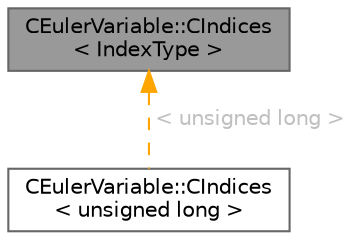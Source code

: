 digraph "CEulerVariable::CIndices&lt; IndexType &gt;"
{
 // LATEX_PDF_SIZE
  bgcolor="transparent";
  edge [fontname=Helvetica,fontsize=10,labelfontname=Helvetica,labelfontsize=10];
  node [fontname=Helvetica,fontsize=10,shape=box,height=0.2,width=0.4];
  Node1 [id="Node000001",label="CEulerVariable::CIndices\l\< IndexType \>",height=0.2,width=0.4,color="gray40", fillcolor="grey60", style="filled", fontcolor="black",tooltip=" "];
  Node1 -> Node2 [id="edge1_Node000001_Node000002",dir="back",color="orange",style="dashed",tooltip=" ",label=" \< unsigned long \>",fontcolor="grey" ];
  Node2 [id="Node000002",label="CEulerVariable::CIndices\l\< unsigned long \>",height=0.2,width=0.4,color="gray40", fillcolor="white", style="filled",URL="$structCEulerVariable_1_1CIndices.html",tooltip=" "];
}
